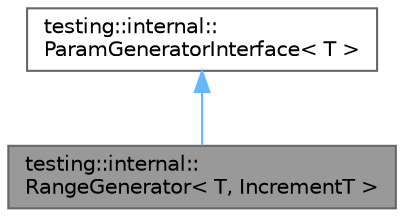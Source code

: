digraph "testing::internal::RangeGenerator&lt; T, IncrementT &gt;"
{
 // LATEX_PDF_SIZE
  bgcolor="transparent";
  edge [fontname=Helvetica,fontsize=10,labelfontname=Helvetica,labelfontsize=10];
  node [fontname=Helvetica,fontsize=10,shape=box,height=0.2,width=0.4];
  Node1 [id="Node000001",label="testing::internal::\lRangeGenerator\< T, IncrementT \>",height=0.2,width=0.4,color="gray40", fillcolor="grey60", style="filled", fontcolor="black",tooltip=" "];
  Node2 -> Node1 [id="edge2_Node000001_Node000002",dir="back",color="steelblue1",style="solid",tooltip=" "];
  Node2 [id="Node000002",label="testing::internal::\lParamGeneratorInterface\< T \>",height=0.2,width=0.4,color="gray40", fillcolor="white", style="filled",URL="$classtesting_1_1internal_1_1ParamGeneratorInterface.html",tooltip=" "];
}
